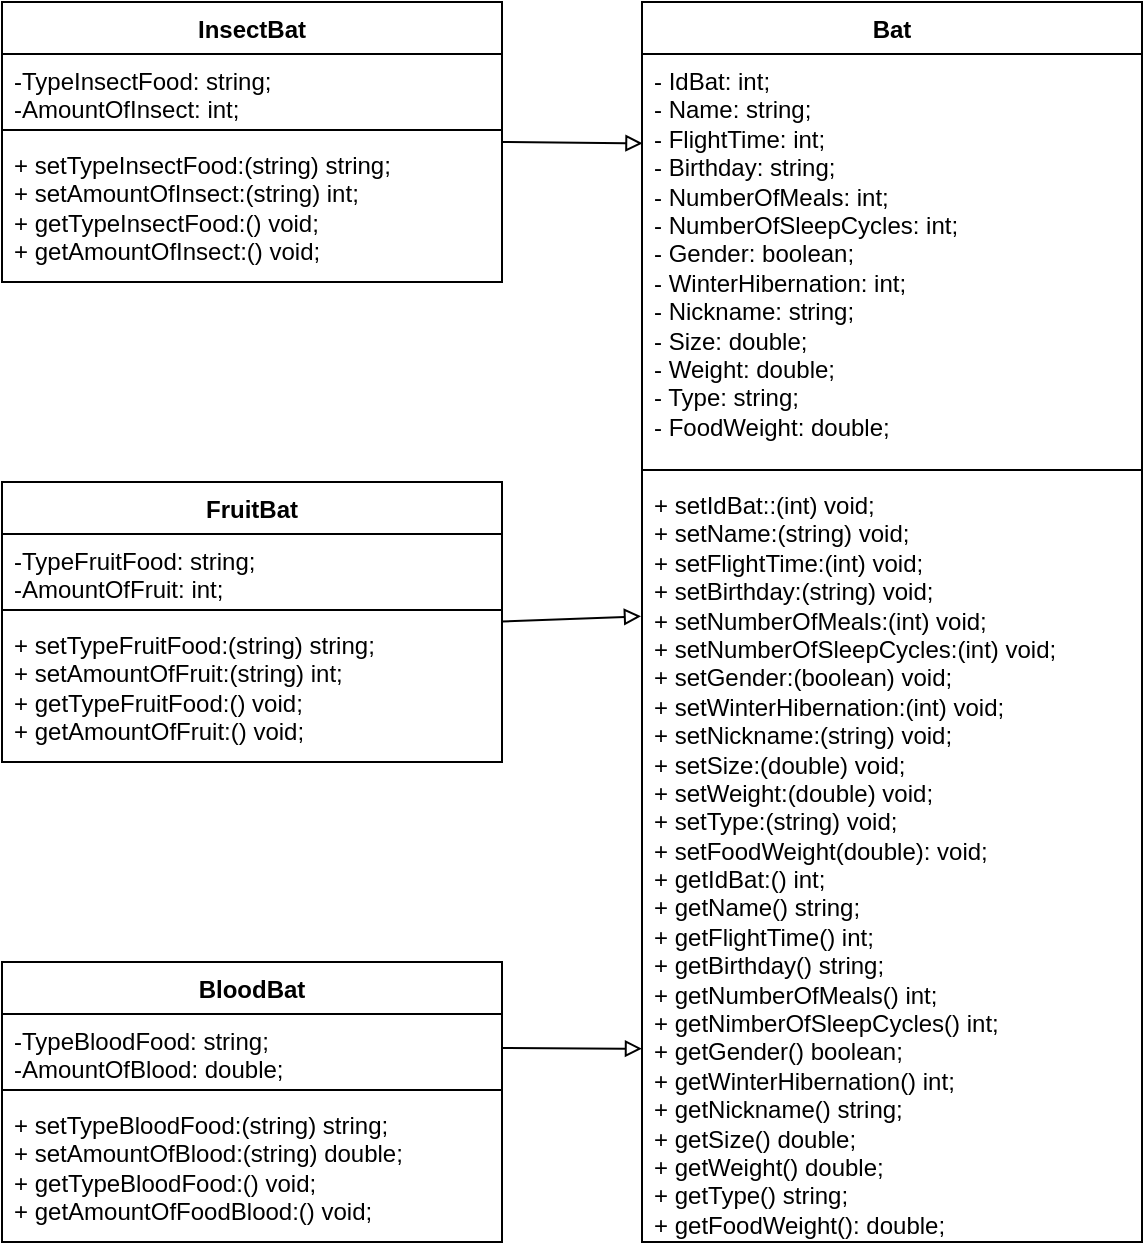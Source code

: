 <mxfile version="22.1.11" type="device">
  <diagram name="Страница 1" id="86V94EqFgmShpXzJ3njb">
    <mxGraphModel dx="735" dy="455" grid="1" gridSize="10" guides="1" tooltips="1" connect="1" arrows="1" fold="1" page="1" pageScale="1" pageWidth="827" pageHeight="1169" math="0" shadow="0">
      <root>
        <mxCell id="0" />
        <mxCell id="1" parent="0" />
        <mxCell id="udrUvMwMZRMJsxwZoKq2-1" value="Bat" style="swimlane;fontStyle=1;align=center;verticalAlign=top;childLayout=stackLayout;horizontal=1;startSize=26;horizontalStack=0;resizeParent=1;resizeParentMax=0;resizeLast=0;collapsible=1;marginBottom=0;whiteSpace=wrap;html=1;" parent="1" vertex="1">
          <mxGeometry x="450" y="240" width="250" height="620" as="geometry" />
        </mxCell>
        <mxCell id="udrUvMwMZRMJsxwZoKq2-2" value="&lt;div style=&quot;border-color: var(--border-color);&quot;&gt;&lt;div style=&quot;border-color: var(--border-color);&quot;&gt;- IdBat: int;&lt;/div&gt;&lt;div style=&quot;border-color: var(--border-color);&quot;&gt;- Name: string;&lt;br style=&quot;border-color: var(--border-color);&quot;&gt;&lt;/div&gt;&lt;div style=&quot;border-color: var(--border-color);&quot;&gt;- FlightTime: int;&lt;br style=&quot;border-color: var(--border-color);&quot;&gt;&lt;/div&gt;&lt;div style=&quot;border-color: var(--border-color);&quot;&gt;- Birthday: string;&lt;br style=&quot;border-color: var(--border-color);&quot;&gt;&lt;/div&gt;&lt;div style=&quot;border-color: var(--border-color);&quot;&gt;- NumberOfMeals: int;&lt;/div&gt;&lt;div style=&quot;border-color: var(--border-color);&quot;&gt;- NumberOfSleepCycles: int;&lt;/div&gt;&lt;div style=&quot;border-color: var(--border-color);&quot;&gt;- Gender: boolean;&lt;/div&gt;&lt;div style=&quot;border-color: var(--border-color);&quot;&gt;- WinterHibernation: int;&lt;/div&gt;&lt;div style=&quot;border-color: var(--border-color);&quot;&gt;- Nickname: string;&lt;/div&gt;&lt;div style=&quot;border-color: var(--border-color);&quot;&gt;- Size: double;&lt;/div&gt;&lt;div style=&quot;border-color: var(--border-color);&quot;&gt;- Weight: double;&lt;/div&gt;&lt;div style=&quot;border-color: var(--border-color);&quot;&gt;- Type: string;&lt;/div&gt;&lt;div style=&quot;border-color: var(--border-color);&quot;&gt;- FoodWeight: double;&lt;/div&gt;&lt;/div&gt;" style="text;strokeColor=none;fillColor=none;align=left;verticalAlign=top;spacingLeft=4;spacingRight=4;overflow=hidden;rotatable=0;points=[[0,0.5],[1,0.5]];portConstraint=eastwest;whiteSpace=wrap;html=1;" parent="udrUvMwMZRMJsxwZoKq2-1" vertex="1">
          <mxGeometry y="26" width="250" height="204" as="geometry" />
        </mxCell>
        <mxCell id="udrUvMwMZRMJsxwZoKq2-3" value="" style="line;strokeWidth=1;fillColor=none;align=left;verticalAlign=middle;spacingTop=-1;spacingLeft=3;spacingRight=3;rotatable=0;labelPosition=right;points=[];portConstraint=eastwest;strokeColor=inherit;" parent="udrUvMwMZRMJsxwZoKq2-1" vertex="1">
          <mxGeometry y="230" width="250" height="8" as="geometry" />
        </mxCell>
        <mxCell id="udrUvMwMZRMJsxwZoKq2-4" value="&lt;div style=&quot;border-color: var(--border-color);&quot;&gt;&lt;div style=&quot;border-color: var(--border-color);&quot;&gt;+ setIdBat::(int) void;&lt;br style=&quot;border-color: var(--border-color);&quot;&gt;&lt;/div&gt;&lt;div style=&quot;border-color: var(--border-color);&quot;&gt;+ setName:(string) void;&lt;/div&gt;&lt;div style=&quot;border-color: var(--border-color);&quot;&gt;+ setFlightTime:(int) void;&lt;/div&gt;&lt;div style=&quot;border-color: var(--border-color);&quot;&gt;+ setBirthday:(string) void;&lt;/div&gt;&lt;div style=&quot;border-color: var(--border-color);&quot;&gt;+ setNumberOfMeals:(int) void;&lt;/div&gt;&lt;div style=&quot;border-color: var(--border-color);&quot;&gt;+ setNumberOfSleepCycles:(int) void;&lt;/div&gt;&lt;div style=&quot;border-color: var(--border-color);&quot;&gt;+ setGender:(boolean) void;&lt;/div&gt;&lt;div style=&quot;border-color: var(--border-color);&quot;&gt;+ setWinterHibernation:(int) void;&lt;/div&gt;&lt;div style=&quot;border-color: var(--border-color);&quot;&gt;+ setNickname:(string) void;&lt;/div&gt;&lt;div style=&quot;border-color: var(--border-color);&quot;&gt;+ setSize:(double) void;&lt;/div&gt;&lt;div style=&quot;border-color: var(--border-color);&quot;&gt;+ setWeight:(double) void;&lt;/div&gt;&lt;div style=&quot;border-color: var(--border-color);&quot;&gt;+ setType:(string) void;&lt;/div&gt;&lt;div style=&quot;border-color: var(--border-color);&quot;&gt;+ setFoodWeight(double): void;&lt;br style=&quot;border-color: var(--border-color);&quot;&gt;&lt;/div&gt;&lt;div style=&quot;border-color: var(--border-color);&quot;&gt;+ getIdBat:() int;&lt;/div&gt;&lt;div style=&quot;border-color: var(--border-color);&quot;&gt;+ getName() string;&lt;/div&gt;&lt;div style=&quot;border-color: var(--border-color);&quot;&gt;+ getFlightTime() int;&lt;/div&gt;&lt;div style=&quot;border-color: var(--border-color);&quot;&gt;+ getBirthday() string;&lt;/div&gt;&lt;div style=&quot;border-color: var(--border-color);&quot;&gt;+ getNumberOfMeals() int;&lt;/div&gt;&lt;div style=&quot;border-color: var(--border-color);&quot;&gt;+ getNimberOfSleepCycles() int;&lt;/div&gt;&lt;div style=&quot;border-color: var(--border-color);&quot;&gt;+ getGender() boolean;&lt;/div&gt;&lt;div style=&quot;border-color: var(--border-color);&quot;&gt;+ getWinterHibernation() int;&lt;/div&gt;&lt;div style=&quot;border-color: var(--border-color);&quot;&gt;+ getNickname() string;&lt;/div&gt;&lt;div style=&quot;border-color: var(--border-color);&quot;&gt;+ getSize() double;&lt;/div&gt;&lt;div style=&quot;border-color: var(--border-color);&quot;&gt;+ getWeight() double;&lt;/div&gt;&lt;div style=&quot;border-color: var(--border-color);&quot;&gt;+ getType() string;&lt;/div&gt;&lt;div style=&quot;border-color: var(--border-color);&quot;&gt;+ getFoodWeight(): double;&lt;/div&gt;&lt;/div&gt;" style="text;strokeColor=none;fillColor=none;align=left;verticalAlign=top;spacingLeft=4;spacingRight=4;overflow=hidden;rotatable=0;points=[[0,0.5],[1,0.5]];portConstraint=eastwest;whiteSpace=wrap;html=1;" parent="udrUvMwMZRMJsxwZoKq2-1" vertex="1">
          <mxGeometry y="238" width="250" height="382" as="geometry" />
        </mxCell>
        <mxCell id="udrUvMwMZRMJsxwZoKq2-17" value="InsectBat" style="swimlane;fontStyle=1;align=center;verticalAlign=top;childLayout=stackLayout;horizontal=1;startSize=26;horizontalStack=0;resizeParent=1;resizeParentMax=0;resizeLast=0;collapsible=1;marginBottom=0;whiteSpace=wrap;html=1;" parent="1" vertex="1">
          <mxGeometry x="130" y="240" width="250" height="140" as="geometry" />
        </mxCell>
        <mxCell id="udrUvMwMZRMJsxwZoKq2-18" value="&lt;div style=&quot;border-color: var(--border-color);&quot;&gt;-TypeInsectFood: string;&lt;br style=&quot;border-color: var(--border-color);&quot;&gt;&lt;div style=&quot;border-color: var(--border-color);&quot;&gt;-AmountOfInsect: int;&lt;/div&gt;&lt;/div&gt;" style="text;strokeColor=none;fillColor=none;align=left;verticalAlign=top;spacingLeft=4;spacingRight=4;overflow=hidden;rotatable=0;points=[[0,0.5],[1,0.5]];portConstraint=eastwest;whiteSpace=wrap;html=1;" parent="udrUvMwMZRMJsxwZoKq2-17" vertex="1">
          <mxGeometry y="26" width="250" height="34" as="geometry" />
        </mxCell>
        <mxCell id="udrUvMwMZRMJsxwZoKq2-19" value="" style="line;strokeWidth=1;fillColor=none;align=left;verticalAlign=middle;spacingTop=-1;spacingLeft=3;spacingRight=3;rotatable=0;labelPosition=right;points=[];portConstraint=eastwest;strokeColor=inherit;" parent="udrUvMwMZRMJsxwZoKq2-17" vertex="1">
          <mxGeometry y="60" width="250" height="8" as="geometry" />
        </mxCell>
        <mxCell id="udrUvMwMZRMJsxwZoKq2-20" value="&lt;div style=&quot;border-color: var(--border-color);&quot;&gt;&lt;div style=&quot;border-color: var(--border-color);&quot;&gt;+ setTypeInsect&lt;span style=&quot;background-color: initial;&quot;&gt;Food:(string) string;&lt;/span&gt;&lt;/div&gt;&lt;div style=&quot;border-color: var(--border-color);&quot;&gt;+ setAmountOfInsect:(string) int;&lt;/div&gt;&lt;div style=&quot;border-color: var(--border-color);&quot;&gt;+ getTypeInsect&lt;span style=&quot;background-color: initial;&quot;&gt;Food:() void;&lt;/span&gt;&lt;/div&gt;&lt;div style=&quot;border-color: var(--border-color);&quot;&gt;+ getAmountOfInsect:() void;&lt;/div&gt;&lt;/div&gt;" style="text;strokeColor=none;fillColor=none;align=left;verticalAlign=top;spacingLeft=4;spacingRight=4;overflow=hidden;rotatable=0;points=[[0,0.5],[1,0.5]];portConstraint=eastwest;whiteSpace=wrap;html=1;" parent="udrUvMwMZRMJsxwZoKq2-17" vertex="1">
          <mxGeometry y="68" width="250" height="72" as="geometry" />
        </mxCell>
        <mxCell id="udrUvMwMZRMJsxwZoKq2-30" value="FruitBat" style="swimlane;fontStyle=1;align=center;verticalAlign=top;childLayout=stackLayout;horizontal=1;startSize=26;horizontalStack=0;resizeParent=1;resizeParentMax=0;resizeLast=0;collapsible=1;marginBottom=0;whiteSpace=wrap;html=1;" parent="1" vertex="1">
          <mxGeometry x="130" y="480" width="250" height="140" as="geometry" />
        </mxCell>
        <mxCell id="udrUvMwMZRMJsxwZoKq2-31" value="&lt;div style=&quot;border-color: var(--border-color);&quot;&gt;-TypeFruitFood: string;&lt;br style=&quot;border-color: var(--border-color);&quot;&gt;&lt;div style=&quot;border-color: var(--border-color);&quot;&gt;-AmountOfFruit&lt;span style=&quot;background-color: initial;&quot;&gt;: int;&lt;/span&gt;&lt;/div&gt;&lt;/div&gt;" style="text;strokeColor=none;fillColor=none;align=left;verticalAlign=top;spacingLeft=4;spacingRight=4;overflow=hidden;rotatable=0;points=[[0,0.5],[1,0.5]];portConstraint=eastwest;whiteSpace=wrap;html=1;" parent="udrUvMwMZRMJsxwZoKq2-30" vertex="1">
          <mxGeometry y="26" width="250" height="34" as="geometry" />
        </mxCell>
        <mxCell id="udrUvMwMZRMJsxwZoKq2-32" value="" style="line;strokeWidth=1;fillColor=none;align=left;verticalAlign=middle;spacingTop=-1;spacingLeft=3;spacingRight=3;rotatable=0;labelPosition=right;points=[];portConstraint=eastwest;strokeColor=inherit;" parent="udrUvMwMZRMJsxwZoKq2-30" vertex="1">
          <mxGeometry y="60" width="250" height="8" as="geometry" />
        </mxCell>
        <mxCell id="udrUvMwMZRMJsxwZoKq2-33" value="&lt;div style=&quot;border-color: var(--border-color);&quot;&gt;&lt;div class=&quot;custom-cursor-default-hover&quot; style=&quot;border-color: var(--border-color);&quot;&gt;+ setTypeFruit&lt;span style=&quot;background-color: initial;&quot;&gt;Food:(string) string;&lt;/span&gt;&lt;/div&gt;&lt;div style=&quot;border-color: var(--border-color);&quot;&gt;+ setAmountOfFruit:(string) int;&lt;/div&gt;&lt;div style=&quot;border-color: var(--border-color);&quot;&gt;+ getTypeFruit&lt;span style=&quot;background-color: initial;&quot;&gt;Food:() void;&lt;/span&gt;&lt;/div&gt;&lt;div style=&quot;border-color: var(--border-color);&quot;&gt;+ getAmountOfFruit:() void;&lt;/div&gt;&lt;/div&gt;" style="text;strokeColor=none;fillColor=none;align=left;verticalAlign=top;spacingLeft=4;spacingRight=4;overflow=hidden;rotatable=0;points=[[0,0.5],[1,0.5]];portConstraint=eastwest;whiteSpace=wrap;html=1;" parent="udrUvMwMZRMJsxwZoKq2-30" vertex="1">
          <mxGeometry y="68" width="250" height="72" as="geometry" />
        </mxCell>
        <mxCell id="udrUvMwMZRMJsxwZoKq2-34" value="BloodBat" style="swimlane;fontStyle=1;align=center;verticalAlign=top;childLayout=stackLayout;horizontal=1;startSize=26;horizontalStack=0;resizeParent=1;resizeParentMax=0;resizeLast=0;collapsible=1;marginBottom=0;whiteSpace=wrap;html=1;" parent="1" vertex="1">
          <mxGeometry x="130" y="720" width="250" height="140" as="geometry" />
        </mxCell>
        <mxCell id="udrUvMwMZRMJsxwZoKq2-35" value="&lt;div class=&quot;custom-cursor-default-hover&quot; style=&quot;border-color: var(--border-color);&quot;&gt;-TypeBloodFood: string;&lt;br style=&quot;border-color: var(--border-color);&quot;&gt;&lt;div style=&quot;border-color: var(--border-color);&quot;&gt;-AmountOfBlood: double;&lt;/div&gt;&lt;/div&gt;BloodBloodBloodBlood" style="text;strokeColor=none;fillColor=none;align=left;verticalAlign=top;spacingLeft=4;spacingRight=4;overflow=hidden;rotatable=0;points=[[0,0.5],[1,0.5]];portConstraint=eastwest;whiteSpace=wrap;html=1;" parent="udrUvMwMZRMJsxwZoKq2-34" vertex="1">
          <mxGeometry y="26" width="250" height="34" as="geometry" />
        </mxCell>
        <mxCell id="udrUvMwMZRMJsxwZoKq2-36" value="" style="line;strokeWidth=1;fillColor=none;align=left;verticalAlign=middle;spacingTop=-1;spacingLeft=3;spacingRight=3;rotatable=0;labelPosition=right;points=[];portConstraint=eastwest;strokeColor=inherit;" parent="udrUvMwMZRMJsxwZoKq2-34" vertex="1">
          <mxGeometry y="60" width="250" height="8" as="geometry" />
        </mxCell>
        <mxCell id="udrUvMwMZRMJsxwZoKq2-37" value="&lt;div style=&quot;border-color: var(--border-color);&quot;&gt;&lt;div class=&quot;custom-cursor-default-hover&quot; style=&quot;border-color: var(--border-color);&quot;&gt;+ setTypeBloodFood:(string) string;&lt;br style=&quot;border-color: var(--border-color);&quot;&gt;&lt;/div&gt;&lt;div class=&quot;custom-cursor-default-hover&quot; style=&quot;border-color: var(--border-color);&quot;&gt;+ setAmountOfBlood:(string) double;&lt;/div&gt;&lt;div style=&quot;border-color: var(--border-color);&quot;&gt;+ getTypeBloodFood:() void;&lt;/div&gt;&lt;div style=&quot;border-color: var(--border-color);&quot;&gt;+ getAmountOfFoodBlood:() void;&lt;/div&gt;&lt;/div&gt;" style="text;strokeColor=none;fillColor=none;align=left;verticalAlign=top;spacingLeft=4;spacingRight=4;overflow=hidden;rotatable=0;points=[[0,0.5],[1,0.5]];portConstraint=eastwest;whiteSpace=wrap;html=1;" parent="udrUvMwMZRMJsxwZoKq2-34" vertex="1">
          <mxGeometry y="68" width="250" height="72" as="geometry" />
        </mxCell>
        <mxCell id="udrUvMwMZRMJsxwZoKq2-38" value="" style="endArrow=block;html=1;rounded=0;exitX=1;exitY=0.028;exitDx=0;exitDy=0;entryX=0.001;entryY=0.219;entryDx=0;entryDy=0;exitPerimeter=0;entryPerimeter=0;endFill=0;" parent="1" source="udrUvMwMZRMJsxwZoKq2-20" target="udrUvMwMZRMJsxwZoKq2-2" edge="1">
          <mxGeometry width="50" height="50" relative="1" as="geometry">
            <mxPoint x="400" y="340" as="sourcePoint" />
            <mxPoint x="450" y="290" as="targetPoint" />
          </mxGeometry>
        </mxCell>
        <mxCell id="udrUvMwMZRMJsxwZoKq2-39" value="" style="endArrow=block;html=1;rounded=0;exitX=1;exitY=0.024;exitDx=0;exitDy=0;entryX=-0.002;entryY=0.181;entryDx=0;entryDy=0;exitPerimeter=0;entryPerimeter=0;endFill=0;" parent="1" source="udrUvMwMZRMJsxwZoKq2-33" target="udrUvMwMZRMJsxwZoKq2-4" edge="1">
          <mxGeometry width="50" height="50" relative="1" as="geometry">
            <mxPoint x="380" y="560" as="sourcePoint" />
            <mxPoint x="450" y="561" as="targetPoint" />
          </mxGeometry>
        </mxCell>
        <mxCell id="udrUvMwMZRMJsxwZoKq2-43" value="" style="endArrow=block;html=1;rounded=0;exitX=1;exitY=0.5;exitDx=0;exitDy=0;entryX=0;entryY=0.747;entryDx=0;entryDy=0;entryPerimeter=0;endFill=0;" parent="1" source="udrUvMwMZRMJsxwZoKq2-35" target="udrUvMwMZRMJsxwZoKq2-4" edge="1">
          <mxGeometry width="50" height="50" relative="1" as="geometry">
            <mxPoint x="380" y="773" as="sourcePoint" />
            <mxPoint x="450" y="770" as="targetPoint" />
          </mxGeometry>
        </mxCell>
      </root>
    </mxGraphModel>
  </diagram>
</mxfile>
